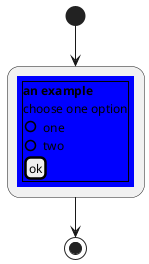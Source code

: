 {
  "sha1": "dr34tu2eukkveqvjtlsu2o4j3kw5h7t",
  "insertion": {
    "when": "2024-06-01T09:03:03.359Z",
    "url": "https://forum.plantuml.net/12219/differences-between-outputs-backgroundcolor-activity-diagram",
    "user": "plantuml@gmail.com"
  }
}
@startuml
(*) --> "
{{
skinparam BackgroundColor blue
salt
{+
<b>an example
choose one option
()one
()two
[ok]
}
}}
"
--> (*)
@enduml

